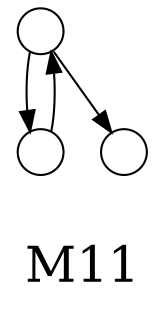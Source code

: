 /*****
GId:14  Count: 1555632
*****/

digraph G {
  graph [splines=false overlap=false]
  node  [shape=ellipse, width=0.3, height=0.3, label=""]
  0 ;
  1 ;
  2 ;
  0 -> 1;
  0 -> 2;
  1 -> 0;
  label = "\nM11\n";  fontsize=24;
}
